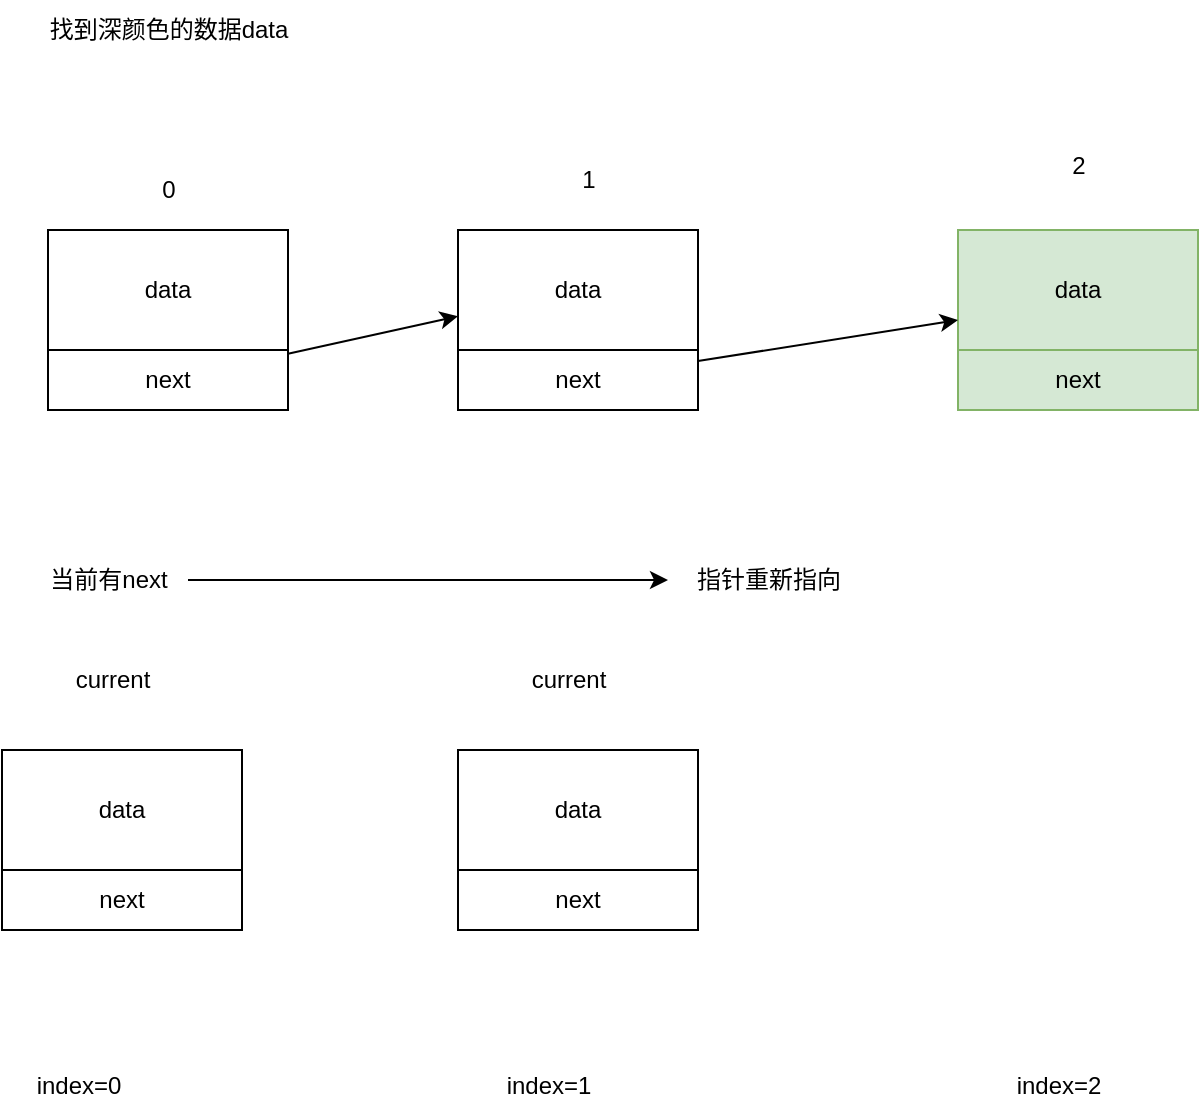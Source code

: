 <mxfile>
    <diagram id="tIRhIaMK1qgEfYIPZuzQ" name="第 1 页">
        <mxGraphModel dx="2169" dy="815" grid="1" gridSize="10" guides="1" tooltips="1" connect="1" arrows="1" fold="1" page="1" pageScale="1" pageWidth="827" pageHeight="1169" math="0" shadow="0">
            <root>
                <mxCell id="0"/>
                <mxCell id="1" parent="0"/>
                <mxCell id="129" value="data&lt;br&gt;" style="rounded=0;whiteSpace=wrap;html=1;" parent="1" vertex="1">
                    <mxGeometry x="-355" y="365" width="120" height="60" as="geometry"/>
                </mxCell>
                <mxCell id="142" style="edgeStyle=none;html=1;" parent="1" source="131" target="137" edge="1">
                    <mxGeometry relative="1" as="geometry"/>
                </mxCell>
                <mxCell id="131" value="next" style="rounded=0;whiteSpace=wrap;html=1;" parent="1" vertex="1">
                    <mxGeometry x="-355" y="425" width="120" height="30" as="geometry"/>
                </mxCell>
                <mxCell id="136" value="0" style="text;html=1;align=center;verticalAlign=middle;resizable=0;points=[];autosize=1;strokeColor=none;fillColor=none;" parent="1" vertex="1">
                    <mxGeometry x="-310" y="330" width="30" height="30" as="geometry"/>
                </mxCell>
                <mxCell id="140" value="" style="group" parent="1" vertex="1" connectable="0">
                    <mxGeometry x="100" y="305" width="120" height="150" as="geometry"/>
                </mxCell>
                <mxCell id="132" value="data&lt;br&gt;" style="rounded=0;whiteSpace=wrap;html=1;fillColor=#d5e8d4;strokeColor=#82b366;" parent="140" vertex="1">
                    <mxGeometry y="60" width="120" height="60" as="geometry"/>
                </mxCell>
                <mxCell id="133" value="next" style="rounded=0;whiteSpace=wrap;html=1;fillColor=#d5e8d4;strokeColor=#82b366;" parent="140" vertex="1">
                    <mxGeometry y="120" width="120" height="30" as="geometry"/>
                </mxCell>
                <mxCell id="179" value="2" style="text;html=1;align=center;verticalAlign=middle;resizable=0;points=[];autosize=1;strokeColor=none;fillColor=none;" vertex="1" parent="140">
                    <mxGeometry x="45" y="13" width="30" height="30" as="geometry"/>
                </mxCell>
                <mxCell id="141" value="" style="group" parent="1" vertex="1" connectable="0">
                    <mxGeometry x="-150" y="365" width="120" height="90" as="geometry"/>
                </mxCell>
                <mxCell id="137" value="data&lt;br&gt;" style="rounded=0;whiteSpace=wrap;html=1;" parent="141" vertex="1">
                    <mxGeometry width="120" height="60" as="geometry"/>
                </mxCell>
                <mxCell id="138" value="next" style="rounded=0;whiteSpace=wrap;html=1;" parent="141" vertex="1">
                    <mxGeometry y="60" width="120" height="30" as="geometry"/>
                </mxCell>
                <mxCell id="143" value="1" style="text;html=1;align=center;verticalAlign=middle;resizable=0;points=[];autosize=1;strokeColor=none;fillColor=none;" parent="1" vertex="1">
                    <mxGeometry x="-100" y="325" width="30" height="30" as="geometry"/>
                </mxCell>
                <mxCell id="150" value="" style="group" parent="1" vertex="1" connectable="0">
                    <mxGeometry x="-378" y="575" width="120" height="140" as="geometry"/>
                </mxCell>
                <mxCell id="146" value="" style="group" parent="150" vertex="1" connectable="0">
                    <mxGeometry y="50" width="120" height="90" as="geometry"/>
                </mxCell>
                <mxCell id="147" value="data&lt;br&gt;" style="rounded=0;whiteSpace=wrap;html=1;" parent="146" vertex="1">
                    <mxGeometry width="120" height="60" as="geometry"/>
                </mxCell>
                <mxCell id="148" value="next" style="rounded=0;whiteSpace=wrap;html=1;" parent="146" vertex="1">
                    <mxGeometry y="60" width="120" height="30" as="geometry"/>
                </mxCell>
                <mxCell id="149" value="current" style="text;html=1;align=center;verticalAlign=middle;resizable=0;points=[];autosize=1;strokeColor=none;fillColor=none;" parent="150" vertex="1">
                    <mxGeometry x="25" width="60" height="30" as="geometry"/>
                </mxCell>
                <mxCell id="151" value="" style="group" parent="1" vertex="1" connectable="0">
                    <mxGeometry x="-150" y="575" width="120" height="140" as="geometry"/>
                </mxCell>
                <mxCell id="152" value="" style="group" parent="151" vertex="1" connectable="0">
                    <mxGeometry y="50" width="120" height="90" as="geometry"/>
                </mxCell>
                <mxCell id="153" value="data&lt;br&gt;" style="rounded=0;whiteSpace=wrap;html=1;" parent="152" vertex="1">
                    <mxGeometry width="120" height="60" as="geometry"/>
                </mxCell>
                <mxCell id="154" value="next" style="rounded=0;whiteSpace=wrap;html=1;" parent="152" vertex="1">
                    <mxGeometry y="60" width="120" height="30" as="geometry"/>
                </mxCell>
                <mxCell id="155" value="current" style="text;html=1;align=center;verticalAlign=middle;resizable=0;points=[];autosize=1;strokeColor=none;fillColor=none;" parent="151" vertex="1">
                    <mxGeometry x="25" width="60" height="30" as="geometry"/>
                </mxCell>
                <mxCell id="158" style="edgeStyle=none;html=1;" parent="1" source="156" target="157" edge="1">
                    <mxGeometry relative="1" as="geometry"/>
                </mxCell>
                <mxCell id="156" value="当前有next" style="text;html=1;align=center;verticalAlign=middle;resizable=0;points=[];autosize=1;strokeColor=none;fillColor=none;" parent="1" vertex="1">
                    <mxGeometry x="-365" y="525" width="80" height="30" as="geometry"/>
                </mxCell>
                <mxCell id="157" value="指针重新指向" style="text;html=1;align=center;verticalAlign=middle;resizable=0;points=[];autosize=1;strokeColor=none;fillColor=none;" parent="1" vertex="1">
                    <mxGeometry x="-45" y="525" width="100" height="30" as="geometry"/>
                </mxCell>
                <mxCell id="159" style="edgeStyle=none;html=1;entryX=0;entryY=0.75;entryDx=0;entryDy=0;" parent="1" source="138" target="132" edge="1">
                    <mxGeometry relative="1" as="geometry"/>
                </mxCell>
                <mxCell id="178" value="找到深颜色的数据data" style="text;html=1;align=center;verticalAlign=middle;resizable=0;points=[];autosize=1;strokeColor=none;fillColor=none;" vertex="1" parent="1">
                    <mxGeometry x="-365" y="250" width="140" height="30" as="geometry"/>
                </mxCell>
                <mxCell id="180" value="index=0" style="text;html=1;align=center;verticalAlign=middle;resizable=0;points=[];autosize=1;strokeColor=none;fillColor=none;" vertex="1" parent="1">
                    <mxGeometry x="-375" y="778" width="70" height="30" as="geometry"/>
                </mxCell>
                <mxCell id="181" value="index=2" style="text;html=1;align=center;verticalAlign=middle;resizable=0;points=[];autosize=1;strokeColor=none;fillColor=none;" vertex="1" parent="1">
                    <mxGeometry x="115" y="778" width="70" height="30" as="geometry"/>
                </mxCell>
                <mxCell id="182" value="index=1" style="text;html=1;align=center;verticalAlign=middle;resizable=0;points=[];autosize=1;strokeColor=none;fillColor=none;" vertex="1" parent="1">
                    <mxGeometry x="-140" y="778" width="70" height="30" as="geometry"/>
                </mxCell>
            </root>
        </mxGraphModel>
    </diagram>
</mxfile>